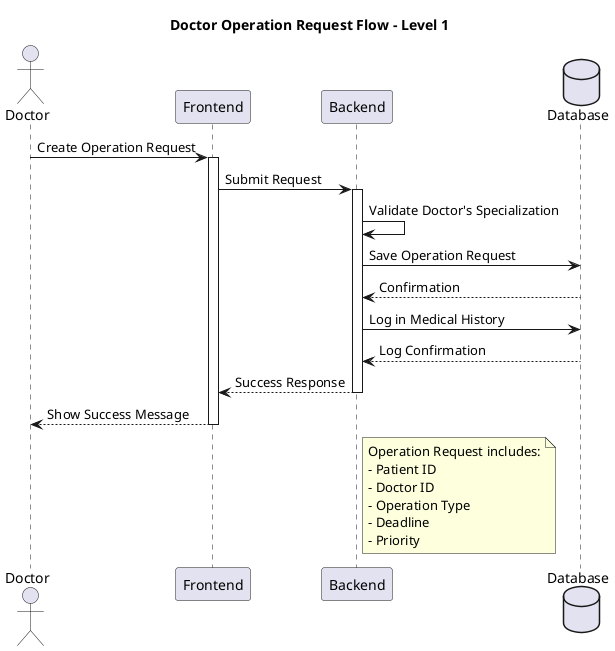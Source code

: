 @startuml
title Doctor Operation Request Flow - Level 1

actor Doctor
participant "Frontend" as FE
participant "Backend" as BE
database "Database" as DB

Doctor -> FE: Create Operation Request
activate FE

FE -> BE: Submit Request
activate BE

BE -> BE: Validate Doctor's Specialization
BE -> DB: Save Operation Request
DB --> BE: Confirmation

BE -> DB: Log in Medical History
DB --> BE: Log Confirmation

BE --> FE: Success Response
deactivate BE

FE --> Doctor: Show Success Message
deactivate FE

note right of BE
  Operation Request includes:
  - Patient ID
  - Doctor ID
  - Operation Type
  - Deadline
  - Priority
end note

@enduml